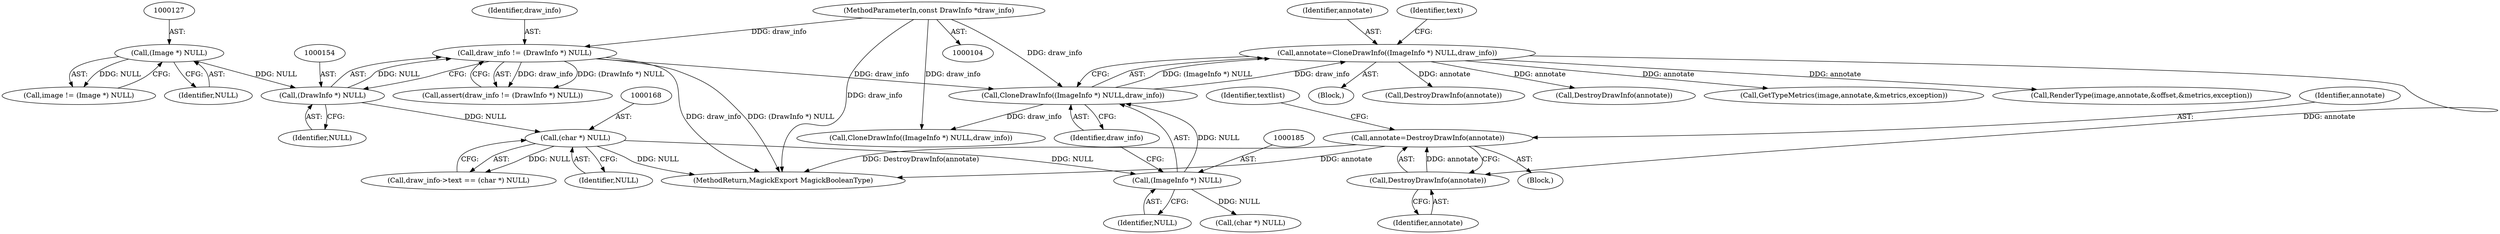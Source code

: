 digraph "0_ImageMagick6_7c2c5ba5b8e3a0b2b82f56c71dfab74ed4006df7@pointer" {
"1000371" [label="(Call,annotate=DestroyDrawInfo(annotate))"];
"1000373" [label="(Call,DestroyDrawInfo(annotate))"];
"1000181" [label="(Call,annotate=CloneDrawInfo((ImageInfo *) NULL,draw_info))"];
"1000183" [label="(Call,CloneDrawInfo((ImageInfo *) NULL,draw_info))"];
"1000184" [label="(Call,(ImageInfo *) NULL)"];
"1000167" [label="(Call,(char *) NULL)"];
"1000153" [label="(Call,(DrawInfo *) NULL)"];
"1000126" [label="(Call,(Image *) NULL)"];
"1000151" [label="(Call,draw_info != (DrawInfo *) NULL)"];
"1000106" [label="(MethodParameterIn,const DrawInfo *draw_info)"];
"1000108" [label="(Block,)"];
"1002047" [label="(Call,DestroyDrawInfo(annotate))"];
"1000181" [label="(Call,annotate=CloneDrawInfo((ImageInfo *) NULL,draw_info))"];
"1000374" [label="(Identifier,annotate)"];
"1000249" [label="(Call,DestroyDrawInfo(annotate))"];
"1000126" [label="(Call,(Image *) NULL)"];
"1000371" [label="(Call,annotate=DestroyDrawInfo(annotate))"];
"1000124" [label="(Call,image != (Image *) NULL)"];
"1000184" [label="(Call,(ImageInfo *) NULL)"];
"1000163" [label="(Call,draw_info->text == (char *) NULL)"];
"1000197" [label="(Call,(char *) NULL)"];
"1000183" [label="(Call,CloneDrawInfo((ImageInfo *) NULL,draw_info))"];
"1000186" [label="(Identifier,NULL)"];
"1000155" [label="(Identifier,NULL)"];
"1000373" [label="(Call,DestroyDrawInfo(annotate))"];
"1000187" [label="(Identifier,draw_info)"];
"1000169" [label="(Identifier,NULL)"];
"1000106" [label="(MethodParameterIn,const DrawInfo *draw_info)"];
"1000372" [label="(Identifier,annotate)"];
"1000487" [label="(Call,GetTypeMetrics(image,annotate,&metrics,exception))"];
"1000202" [label="(Call,CloneDrawInfo((ImageInfo *) NULL,draw_info))"];
"1000151" [label="(Call,draw_info != (DrawInfo *) NULL)"];
"1000376" [label="(Identifier,textlist)"];
"1000150" [label="(Call,assert(draw_info != (DrawInfo *) NULL))"];
"1000366" [label="(Block,)"];
"1000167" [label="(Call,(char *) NULL)"];
"1000152" [label="(Identifier,draw_info)"];
"1000153" [label="(Call,(DrawInfo *) NULL)"];
"1002061" [label="(MethodReturn,MagickExport MagickBooleanType)"];
"1001984" [label="(Call,RenderType(image,annotate,&offset,&metrics,exception))"];
"1000189" [label="(Identifier,text)"];
"1000128" [label="(Identifier,NULL)"];
"1000182" [label="(Identifier,annotate)"];
"1000371" -> "1000366"  [label="AST: "];
"1000371" -> "1000373"  [label="CFG: "];
"1000372" -> "1000371"  [label="AST: "];
"1000373" -> "1000371"  [label="AST: "];
"1000376" -> "1000371"  [label="CFG: "];
"1000371" -> "1002061"  [label="DDG: DestroyDrawInfo(annotate)"];
"1000371" -> "1002061"  [label="DDG: annotate"];
"1000373" -> "1000371"  [label="DDG: annotate"];
"1000373" -> "1000374"  [label="CFG: "];
"1000374" -> "1000373"  [label="AST: "];
"1000181" -> "1000373"  [label="DDG: annotate"];
"1000181" -> "1000108"  [label="AST: "];
"1000181" -> "1000183"  [label="CFG: "];
"1000182" -> "1000181"  [label="AST: "];
"1000183" -> "1000181"  [label="AST: "];
"1000189" -> "1000181"  [label="CFG: "];
"1000183" -> "1000181"  [label="DDG: (ImageInfo *) NULL"];
"1000183" -> "1000181"  [label="DDG: draw_info"];
"1000181" -> "1000249"  [label="DDG: annotate"];
"1000181" -> "1000487"  [label="DDG: annotate"];
"1000181" -> "1001984"  [label="DDG: annotate"];
"1000181" -> "1002047"  [label="DDG: annotate"];
"1000183" -> "1000187"  [label="CFG: "];
"1000184" -> "1000183"  [label="AST: "];
"1000187" -> "1000183"  [label="AST: "];
"1000184" -> "1000183"  [label="DDG: NULL"];
"1000151" -> "1000183"  [label="DDG: draw_info"];
"1000106" -> "1000183"  [label="DDG: draw_info"];
"1000183" -> "1000202"  [label="DDG: draw_info"];
"1000184" -> "1000186"  [label="CFG: "];
"1000185" -> "1000184"  [label="AST: "];
"1000186" -> "1000184"  [label="AST: "];
"1000187" -> "1000184"  [label="CFG: "];
"1000167" -> "1000184"  [label="DDG: NULL"];
"1000184" -> "1000197"  [label="DDG: NULL"];
"1000167" -> "1000163"  [label="AST: "];
"1000167" -> "1000169"  [label="CFG: "];
"1000168" -> "1000167"  [label="AST: "];
"1000169" -> "1000167"  [label="AST: "];
"1000163" -> "1000167"  [label="CFG: "];
"1000167" -> "1002061"  [label="DDG: NULL"];
"1000167" -> "1000163"  [label="DDG: NULL"];
"1000153" -> "1000167"  [label="DDG: NULL"];
"1000153" -> "1000151"  [label="AST: "];
"1000153" -> "1000155"  [label="CFG: "];
"1000154" -> "1000153"  [label="AST: "];
"1000155" -> "1000153"  [label="AST: "];
"1000151" -> "1000153"  [label="CFG: "];
"1000153" -> "1000151"  [label="DDG: NULL"];
"1000126" -> "1000153"  [label="DDG: NULL"];
"1000126" -> "1000124"  [label="AST: "];
"1000126" -> "1000128"  [label="CFG: "];
"1000127" -> "1000126"  [label="AST: "];
"1000128" -> "1000126"  [label="AST: "];
"1000124" -> "1000126"  [label="CFG: "];
"1000126" -> "1000124"  [label="DDG: NULL"];
"1000151" -> "1000150"  [label="AST: "];
"1000152" -> "1000151"  [label="AST: "];
"1000150" -> "1000151"  [label="CFG: "];
"1000151" -> "1002061"  [label="DDG: draw_info"];
"1000151" -> "1002061"  [label="DDG: (DrawInfo *) NULL"];
"1000151" -> "1000150"  [label="DDG: draw_info"];
"1000151" -> "1000150"  [label="DDG: (DrawInfo *) NULL"];
"1000106" -> "1000151"  [label="DDG: draw_info"];
"1000106" -> "1000104"  [label="AST: "];
"1000106" -> "1002061"  [label="DDG: draw_info"];
"1000106" -> "1000202"  [label="DDG: draw_info"];
}
